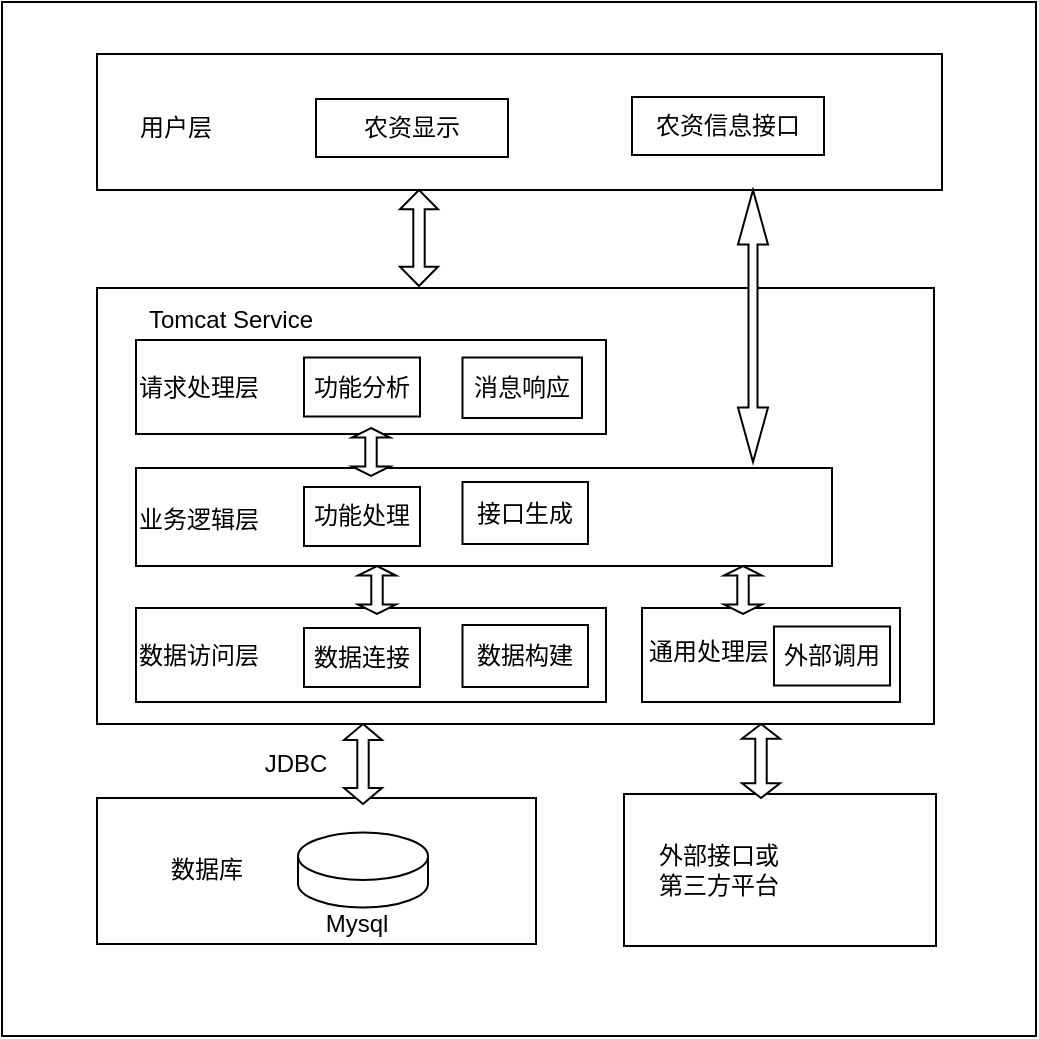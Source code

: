 <mxfile version="15.6.5" type="github">
  <diagram id="5zzlWT1AY_aMHV63K7gK" name="Page-1">
    <mxGraphModel dx="1384" dy="583" grid="0" gridSize="10" guides="1" tooltips="1" connect="1" arrows="0" fold="1" page="1" pageScale="1" pageWidth="827" pageHeight="1169" math="0" shadow="0">
      <root>
        <mxCell id="0" />
        <mxCell id="1" parent="0" />
        <mxCell id="IhSWrFoO7B_8_wPxQ5ro-1" value="" style="whiteSpace=wrap;html=1;aspect=fixed;" parent="1" vertex="1">
          <mxGeometry x="205" y="12" width="517" height="517" as="geometry" />
        </mxCell>
        <mxCell id="IhSWrFoO7B_8_wPxQ5ro-18" value="" style="rounded=0;whiteSpace=wrap;html=1;" parent="1" vertex="1">
          <mxGeometry x="252.5" y="38" width="422.5" height="68" as="geometry" />
        </mxCell>
        <mxCell id="IhSWrFoO7B_8_wPxQ5ro-21" value="用户层" style="text;html=1;strokeColor=none;fillColor=none;align=center;verticalAlign=middle;whiteSpace=wrap;rounded=0;" parent="1" vertex="1">
          <mxGeometry x="262" y="59.5" width="60" height="30" as="geometry" />
        </mxCell>
        <mxCell id="IhSWrFoO7B_8_wPxQ5ro-22" value="农资显示" style="rounded=0;whiteSpace=wrap;html=1;" parent="1" vertex="1">
          <mxGeometry x="362" y="60.5" width="96" height="29" as="geometry" />
        </mxCell>
        <mxCell id="IhSWrFoO7B_8_wPxQ5ro-23" value="农资信息接口" style="rounded=0;whiteSpace=wrap;html=1;" parent="1" vertex="1">
          <mxGeometry x="520" y="59.5" width="96" height="29" as="geometry" />
        </mxCell>
        <mxCell id="IhSWrFoO7B_8_wPxQ5ro-25" value="" style="rounded=0;whiteSpace=wrap;html=1;" parent="1" vertex="1">
          <mxGeometry x="252.5" y="155" width="418.5" height="218" as="geometry" />
        </mxCell>
        <mxCell id="IhSWrFoO7B_8_wPxQ5ro-26" style="edgeStyle=orthogonalEdgeStyle;rounded=0;orthogonalLoop=1;jettySize=auto;html=1;exitX=0.5;exitY=1;exitDx=0;exitDy=0;" parent="1" source="IhSWrFoO7B_8_wPxQ5ro-23" target="IhSWrFoO7B_8_wPxQ5ro-23" edge="1">
          <mxGeometry relative="1" as="geometry" />
        </mxCell>
        <mxCell id="IhSWrFoO7B_8_wPxQ5ro-27" value="" style="rounded=0;whiteSpace=wrap;html=1;" parent="1" vertex="1">
          <mxGeometry x="272" y="181" width="235" height="47" as="geometry" />
        </mxCell>
        <mxCell id="IhSWrFoO7B_8_wPxQ5ro-28" value="Tomcat Service" style="text;html=1;strokeColor=none;fillColor=none;align=center;verticalAlign=middle;whiteSpace=wrap;rounded=0;" parent="1" vertex="1">
          <mxGeometry x="262" y="160" width="115" height="22" as="geometry" />
        </mxCell>
        <mxCell id="IhSWrFoO7B_8_wPxQ5ro-29" value="请求处理层" style="text;html=1;strokeColor=none;fillColor=none;align=center;verticalAlign=middle;whiteSpace=wrap;rounded=0;" parent="1" vertex="1">
          <mxGeometry x="268" y="191.38" width="71" height="27" as="geometry" />
        </mxCell>
        <mxCell id="IhSWrFoO7B_8_wPxQ5ro-30" value="功能分析" style="rounded=0;whiteSpace=wrap;html=1;" parent="1" vertex="1">
          <mxGeometry x="356" y="189.75" width="58" height="29.5" as="geometry" />
        </mxCell>
        <mxCell id="IhSWrFoO7B_8_wPxQ5ro-32" value="消息响应" style="rounded=0;whiteSpace=wrap;html=1;" parent="1" vertex="1">
          <mxGeometry x="435.25" y="189.75" width="59.75" height="30.25" as="geometry" />
        </mxCell>
        <mxCell id="IhSWrFoO7B_8_wPxQ5ro-34" value="" style="rounded=0;whiteSpace=wrap;html=1;" parent="1" vertex="1">
          <mxGeometry x="272" y="245" width="348" height="49" as="geometry" />
        </mxCell>
        <mxCell id="IhSWrFoO7B_8_wPxQ5ro-35" value="业务逻辑层" style="text;html=1;strokeColor=none;fillColor=none;align=center;verticalAlign=middle;whiteSpace=wrap;rounded=0;" parent="1" vertex="1">
          <mxGeometry x="268" y="257" width="71" height="27" as="geometry" />
        </mxCell>
        <mxCell id="IhSWrFoO7B_8_wPxQ5ro-36" value="功能处理" style="rounded=0;whiteSpace=wrap;html=1;" parent="1" vertex="1">
          <mxGeometry x="356" y="254.5" width="58" height="29.5" as="geometry" />
        </mxCell>
        <mxCell id="IhSWrFoO7B_8_wPxQ5ro-37" value="接口生成" style="rounded=0;whiteSpace=wrap;html=1;" parent="1" vertex="1">
          <mxGeometry x="435.25" y="252" width="62.75" height="31" as="geometry" />
        </mxCell>
        <mxCell id="IhSWrFoO7B_8_wPxQ5ro-39" value="" style="rounded=0;whiteSpace=wrap;html=1;" parent="1" vertex="1">
          <mxGeometry x="272" y="315" width="235" height="47" as="geometry" />
        </mxCell>
        <mxCell id="IhSWrFoO7B_8_wPxQ5ro-40" value="数据访问层" style="text;html=1;strokeColor=none;fillColor=none;align=center;verticalAlign=middle;whiteSpace=wrap;rounded=0;" parent="1" vertex="1">
          <mxGeometry x="268" y="325" width="71" height="27" as="geometry" />
        </mxCell>
        <mxCell id="IhSWrFoO7B_8_wPxQ5ro-41" value="数据连接" style="rounded=0;whiteSpace=wrap;html=1;" parent="1" vertex="1">
          <mxGeometry x="356" y="325" width="58" height="29.5" as="geometry" />
        </mxCell>
        <mxCell id="IhSWrFoO7B_8_wPxQ5ro-42" value="数据构建" style="rounded=0;whiteSpace=wrap;html=1;" parent="1" vertex="1">
          <mxGeometry x="435.25" y="323.5" width="62.75" height="31" as="geometry" />
        </mxCell>
        <mxCell id="IhSWrFoO7B_8_wPxQ5ro-44" value="" style="rounded=0;whiteSpace=wrap;html=1;" parent="1" vertex="1">
          <mxGeometry x="525" y="315" width="129" height="47" as="geometry" />
        </mxCell>
        <mxCell id="IhSWrFoO7B_8_wPxQ5ro-46" value="通用处理层" style="text;html=1;strokeColor=none;fillColor=none;align=center;verticalAlign=middle;whiteSpace=wrap;rounded=0;" parent="1" vertex="1">
          <mxGeometry x="523" y="323.5" width="71" height="27" as="geometry" />
        </mxCell>
        <mxCell id="IhSWrFoO7B_8_wPxQ5ro-47" value="外部调用" style="rounded=0;whiteSpace=wrap;html=1;" parent="1" vertex="1">
          <mxGeometry x="591" y="324.25" width="58" height="29.5" as="geometry" />
        </mxCell>
        <mxCell id="IhSWrFoO7B_8_wPxQ5ro-48" value="" style="rounded=0;whiteSpace=wrap;html=1;" parent="1" vertex="1">
          <mxGeometry x="252.5" y="410" width="219.5" height="73" as="geometry" />
        </mxCell>
        <mxCell id="IhSWrFoO7B_8_wPxQ5ro-49" value="" style="rounded=0;whiteSpace=wrap;html=1;" parent="1" vertex="1">
          <mxGeometry x="516" y="408" width="156" height="76" as="geometry" />
        </mxCell>
        <mxCell id="IhSWrFoO7B_8_wPxQ5ro-50" value="外部接口或第三方平台" style="text;html=1;strokeColor=none;fillColor=none;align=center;verticalAlign=middle;whiteSpace=wrap;rounded=0;" parent="1" vertex="1">
          <mxGeometry x="531" y="432" width="65" height="28" as="geometry" />
        </mxCell>
        <mxCell id="IhSWrFoO7B_8_wPxQ5ro-51" value="" style="shape=cylinder3;whiteSpace=wrap;html=1;boundedLbl=1;backgroundOutline=1;size=11.853;rounded=0;" parent="1" vertex="1">
          <mxGeometry x="353" y="427.25" width="65" height="37.5" as="geometry" />
        </mxCell>
        <mxCell id="IhSWrFoO7B_8_wPxQ5ro-53" value="数据库" style="text;html=1;strokeColor=none;fillColor=none;align=center;verticalAlign=middle;whiteSpace=wrap;rounded=0;" parent="1" vertex="1">
          <mxGeometry x="272" y="432" width="71" height="27" as="geometry" />
        </mxCell>
        <mxCell id="IhSWrFoO7B_8_wPxQ5ro-55" value="Mysql" style="text;html=1;strokeColor=none;fillColor=none;align=center;verticalAlign=middle;whiteSpace=wrap;rounded=0;" parent="1" vertex="1">
          <mxGeometry x="347" y="459" width="71" height="27" as="geometry" />
        </mxCell>
        <mxCell id="IhSWrFoO7B_8_wPxQ5ro-56" value="" style="shape=doubleArrow;direction=south;whiteSpace=wrap;html=1;rounded=0;" parent="1" vertex="1">
          <mxGeometry x="404" y="106" width="19" height="48" as="geometry" />
        </mxCell>
        <mxCell id="IhSWrFoO7B_8_wPxQ5ro-57" value="" style="shape=doubleArrow;direction=south;whiteSpace=wrap;html=1;rounded=0;" parent="1" vertex="1">
          <mxGeometry x="573" y="106" width="15" height="136" as="geometry" />
        </mxCell>
        <mxCell id="IhSWrFoO7B_8_wPxQ5ro-58" value="" style="shape=doubleArrow;direction=south;whiteSpace=wrap;html=1;rounded=0;" parent="1" vertex="1">
          <mxGeometry x="380" y="225" width="19" height="24" as="geometry" />
        </mxCell>
        <mxCell id="IhSWrFoO7B_8_wPxQ5ro-59" value="" style="shape=doubleArrow;direction=south;whiteSpace=wrap;html=1;rounded=0;" parent="1" vertex="1">
          <mxGeometry x="383" y="294" width="19" height="24" as="geometry" />
        </mxCell>
        <mxCell id="IhSWrFoO7B_8_wPxQ5ro-60" value="" style="shape=doubleArrow;direction=south;whiteSpace=wrap;html=1;rounded=0;" parent="1" vertex="1">
          <mxGeometry x="566" y="294" width="19" height="24" as="geometry" />
        </mxCell>
        <mxCell id="IhSWrFoO7B_8_wPxQ5ro-61" value="" style="shape=doubleArrow;direction=south;whiteSpace=wrap;html=1;rounded=0;" parent="1" vertex="1">
          <mxGeometry x="376" y="373" width="19" height="40" as="geometry" />
        </mxCell>
        <mxCell id="IhSWrFoO7B_8_wPxQ5ro-64" value="" style="shape=doubleArrow;direction=south;whiteSpace=wrap;html=1;rounded=0;" parent="1" vertex="1">
          <mxGeometry x="575" y="373" width="19" height="37" as="geometry" />
        </mxCell>
        <mxCell id="IhSWrFoO7B_8_wPxQ5ro-65" value="JDBC" style="text;html=1;strokeColor=none;fillColor=none;align=center;verticalAlign=middle;whiteSpace=wrap;rounded=0;" parent="1" vertex="1">
          <mxGeometry x="327" y="384" width="50" height="18" as="geometry" />
        </mxCell>
      </root>
    </mxGraphModel>
  </diagram>
</mxfile>
